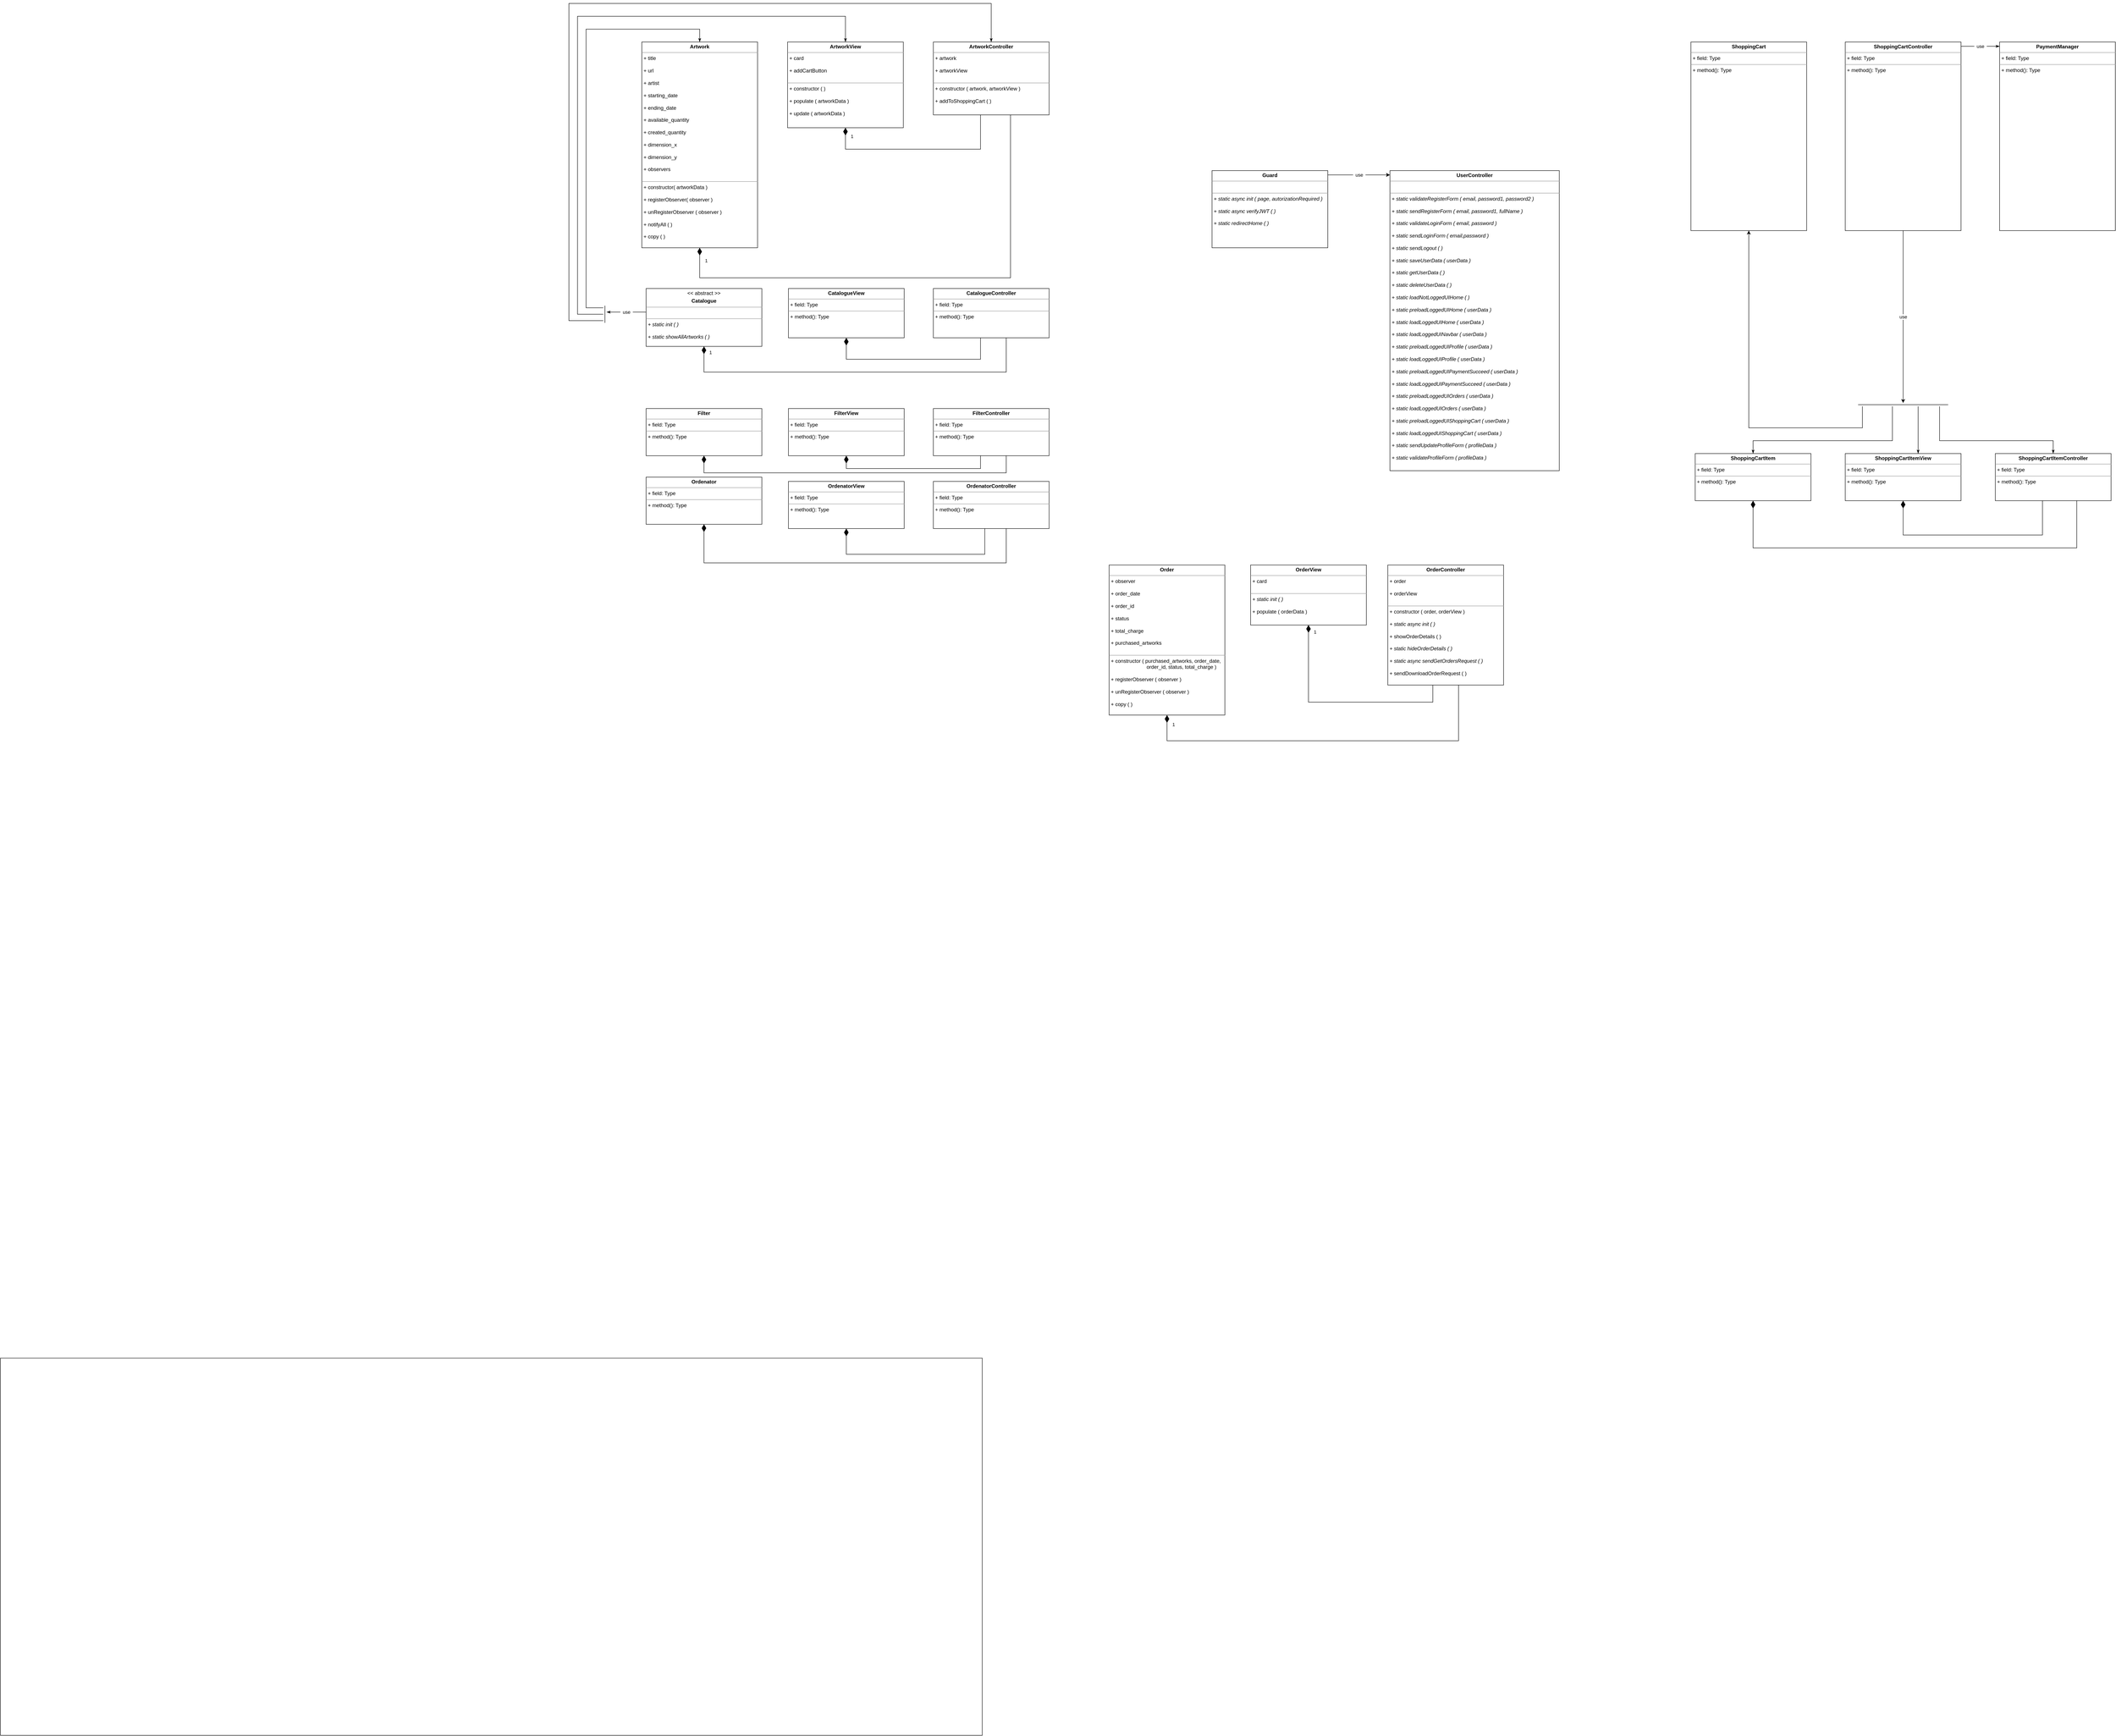 <mxfile version="16.6.4" type="device"><diagram id="L9wSuwmCjAsV82zei9DX" name="Page-1"><mxGraphModel dx="3794" dy="2068" grid="1" gridSize="10" guides="1" tooltips="1" connect="1" arrows="1" fold="1" page="1" pageScale="1" pageWidth="827" pageHeight="1169" math="0" shadow="0"><root><mxCell id="0"/><mxCell id="1" parent="0"/><mxCell id="o-kmGo0W75ASKiR8K6_I-4" value="1" style="edgeStyle=orthogonalEdgeStyle;rounded=0;orthogonalLoop=1;jettySize=auto;html=1;startArrow=diamondThin;startFill=1;endArrow=none;endFill=0;startSize=15;endSize=6;sourcePerimeterSpacing=0;strokeWidth=1;" parent="1" source="h8SEYH_Eb2yGxaEezvva-1" target="h8SEYH_Eb2yGxaEezvva-11" edge="1"><mxGeometry x="-0.967" y="15" relative="1" as="geometry"><Array as="points"><mxPoint x="-235" y="500"/><mxPoint x="470" y="500"/></Array><mxPoint as="offset"/></mxGeometry></mxCell><mxCell id="o-kmGo0W75ASKiR8K6_I-15" style="edgeStyle=orthogonalEdgeStyle;rounded=0;orthogonalLoop=1;jettySize=auto;html=1;startArrow=none;startFill=0;endArrow=classicThin;endFill=1;startSize=15;endSize=6;sourcePerimeterSpacing=0;strokeWidth=1;" parent="1" source="o-kmGo0W75ASKiR8K6_I-16" target="h8SEYH_Eb2yGxaEezvva-4" edge="1"><mxGeometry relative="1" as="geometry"><Array as="points"><mxPoint x="-510" y="350"/><mxPoint x="-510" y="-300"/><mxPoint x="-245" y="-300"/></Array></mxGeometry></mxCell><mxCell id="o-kmGo0W75ASKiR8K6_I-17" value="&amp;nbsp; use&amp;nbsp;&amp;nbsp;" style="edgeStyle=orthogonalEdgeStyle;rounded=0;orthogonalLoop=1;jettySize=auto;html=1;startArrow=none;startFill=0;endArrow=classicThin;endFill=1;startSize=15;endSize=6;sourcePerimeterSpacing=0;strokeWidth=1;" parent="1" source="h8SEYH_Eb2yGxaEezvva-1" target="o-kmGo0W75ASKiR8K6_I-16" edge="1"><mxGeometry relative="1" as="geometry"><Array as="points"><mxPoint x="-430" y="360"/><mxPoint x="-430" y="360"/></Array></mxGeometry></mxCell><mxCell id="h8SEYH_Eb2yGxaEezvva-1" value="&lt;p style=&quot;margin: 0px ; margin-top: 4px ; text-align: center&quot;&gt;&lt;span style=&quot;text-align: left&quot;&gt;&amp;lt;&amp;lt; abstract &amp;gt;&amp;gt;&lt;/span&gt;&lt;b&gt;&lt;br&gt;&lt;/b&gt;&lt;/p&gt;&lt;p style=&quot;margin: 0px ; margin-top: 4px ; text-align: center&quot;&gt;&lt;b&gt;Catalogue&lt;/b&gt;&lt;/p&gt;&lt;hr size=&quot;1&quot;&gt;&lt;p style=&quot;margin: 0px ; margin-left: 4px&quot;&gt;&lt;br&gt;&lt;/p&gt;&lt;hr size=&quot;1&quot;&gt;&lt;p style=&quot;margin: 0px ; margin-left: 4px&quot;&gt;&lt;i&gt;+ static init ( )&lt;/i&gt;&lt;/p&gt;&lt;p style=&quot;margin: 0px ; margin-left: 4px&quot;&gt;&lt;i&gt;&lt;br&gt;&lt;/i&gt;&lt;/p&gt;&lt;p style=&quot;margin: 0px ; margin-left: 4px&quot;&gt;&lt;i&gt;+ static showAllArtworks ( )&lt;/i&gt;&lt;/p&gt;&lt;p style=&quot;margin: 0px ; margin-left: 4px&quot;&gt;&lt;br&gt;&lt;/p&gt;&lt;p style=&quot;margin: 0px ; margin-left: 4px&quot;&gt;&lt;br&gt;&lt;/p&gt;" style="verticalAlign=top;align=left;overflow=fill;fontSize=12;fontFamily=Helvetica;html=1;" parent="1" vertex="1"><mxGeometry x="-370" y="305" width="270" height="135" as="geometry"/></mxCell><mxCell id="h8SEYH_Eb2yGxaEezvva-2" value="&lt;p style=&quot;margin: 0px ; margin-top: 4px ; text-align: center&quot;&gt;&lt;b&gt;UserController&lt;/b&gt;&lt;/p&gt;&lt;hr size=&quot;1&quot;&gt;&lt;p style=&quot;margin: 0px ; margin-left: 4px&quot;&gt;&lt;br&gt;&lt;/p&gt;&lt;hr size=&quot;1&quot;&gt;&lt;p style=&quot;margin: 0px ; margin-left: 4px&quot;&gt;&lt;i&gt;+ static validateRegisterForm&amp;nbsp;( email, password1, password2 )&lt;/i&gt;&lt;/p&gt;&lt;p style=&quot;margin: 0px ; margin-left: 4px&quot;&gt;&lt;i&gt;&lt;br&gt;&lt;/i&gt;&lt;/p&gt;&lt;p style=&quot;margin: 0px ; margin-left: 4px&quot;&gt;&lt;i&gt;+ static sendRegisterForm&amp;nbsp;( email, password1, fullName )&lt;/i&gt;&lt;i&gt;&lt;br&gt;&lt;/i&gt;&lt;/p&gt;&lt;p style=&quot;margin: 0px ; margin-left: 4px&quot;&gt;&lt;i&gt;&lt;br&gt;&lt;/i&gt;&lt;/p&gt;&lt;p style=&quot;margin: 0px ; margin-left: 4px&quot;&gt;&lt;i&gt;+ static validateLoginForm&amp;nbsp;( email, password )&lt;/i&gt;&lt;i&gt;&lt;br&gt;&lt;/i&gt;&lt;/p&gt;&lt;p style=&quot;margin: 0px ; margin-left: 4px&quot;&gt;&lt;i&gt;&lt;br&gt;&lt;/i&gt;&lt;/p&gt;&lt;p style=&quot;margin: 0px ; margin-left: 4px&quot;&gt;&lt;i&gt;+ static sendLoginForm&amp;nbsp;( email,password )&lt;/i&gt;&lt;i&gt;&lt;br&gt;&lt;/i&gt;&lt;/p&gt;&lt;p style=&quot;margin: 0px ; margin-left: 4px&quot;&gt;&lt;i&gt;&lt;br&gt;&lt;/i&gt;&lt;/p&gt;&lt;p style=&quot;margin: 0px 0px 0px 4px&quot;&gt;&lt;i&gt;+ static sendLogout&amp;nbsp;( )&lt;/i&gt;&lt;/p&gt;&lt;p style=&quot;margin: 0px 0px 0px 4px&quot;&gt;&lt;i&gt;&lt;br&gt;&lt;/i&gt;&lt;/p&gt;&lt;p style=&quot;margin: 0px 0px 0px 4px&quot;&gt;&lt;i&gt;+ static saveUserData&amp;nbsp;( userData )&lt;/i&gt;&lt;i&gt;&lt;br&gt;&lt;/i&gt;&lt;/p&gt;&lt;p style=&quot;margin: 0px 0px 0px 4px&quot;&gt;&lt;i&gt;&lt;br&gt;&lt;/i&gt;&lt;/p&gt;&lt;p style=&quot;margin: 0px 0px 0px 4px&quot;&gt;&lt;i&gt;+ static getUserData&amp;nbsp;( )&lt;/i&gt;&lt;i&gt;&lt;br&gt;&lt;/i&gt;&lt;/p&gt;&lt;p style=&quot;margin: 0px 0px 0px 4px&quot;&gt;&lt;i&gt;&lt;br&gt;&lt;/i&gt;&lt;/p&gt;&lt;p style=&quot;margin: 0px 0px 0px 4px&quot;&gt;&lt;i&gt;+ static deleteUserData&amp;nbsp;( )&lt;/i&gt;&lt;/p&gt;&lt;p style=&quot;margin: 0px 0px 0px 4px&quot;&gt;&lt;i&gt;&lt;br&gt;&lt;/i&gt;&lt;/p&gt;&lt;p style=&quot;margin: 0px 0px 0px 4px&quot;&gt;&lt;i&gt;+ static loadNotLoggedUIHome&amp;nbsp;( )&lt;/i&gt;&lt;/p&gt;&lt;p style=&quot;margin: 0px 0px 0px 4px&quot;&gt;&lt;i&gt;&lt;br&gt;&lt;/i&gt;&lt;/p&gt;&lt;p style=&quot;margin: 0px 0px 0px 4px&quot;&gt;&lt;i&gt;+ static preloadLoggedUIHome&amp;nbsp;( userData )&lt;/i&gt;&lt;i&gt;&lt;br&gt;&lt;/i&gt;&lt;/p&gt;&lt;p style=&quot;margin: 0px 0px 0px 4px&quot;&gt;&lt;i&gt;&lt;br&gt;&lt;/i&gt;&lt;/p&gt;&lt;p style=&quot;margin: 0px 0px 0px 4px&quot;&gt;&lt;i&gt;+ static loadLoggedUIHome&amp;nbsp;( userData )&lt;/i&gt;&lt;i&gt;&lt;br&gt;&lt;/i&gt;&lt;/p&gt;&lt;p style=&quot;margin: 0px 0px 0px 4px&quot;&gt;&lt;i&gt;&lt;br&gt;&lt;/i&gt;&lt;/p&gt;&lt;p style=&quot;margin: 0px 0px 0px 4px&quot;&gt;&lt;i&gt;+ static loadLoggedUINavbar&amp;nbsp;( userData )&lt;/i&gt;&lt;/p&gt;&lt;p style=&quot;margin: 0px 0px 0px 4px&quot;&gt;&lt;i&gt;&lt;br&gt;&lt;/i&gt;&lt;/p&gt;&lt;p style=&quot;margin: 0px 0px 0px 4px&quot;&gt;&lt;i&gt;+ static preloadLoggedUIProfile&amp;nbsp;( userData )&lt;/i&gt;&lt;/p&gt;&lt;p style=&quot;margin: 0px 0px 0px 4px&quot;&gt;&lt;i&gt;&lt;br&gt;&lt;/i&gt;&lt;/p&gt;&lt;p style=&quot;margin: 0px 0px 0px 4px&quot;&gt;&lt;i&gt;+ static loadLoggedUIProfile&amp;nbsp;( userData )&lt;/i&gt;&lt;i&gt;&lt;br&gt;&lt;/i&gt;&lt;/p&gt;&lt;p style=&quot;margin: 0px 0px 0px 4px&quot;&gt;&lt;i&gt;&lt;br&gt;&lt;/i&gt;&lt;/p&gt;&lt;p style=&quot;margin: 0px 0px 0px 4px&quot;&gt;&lt;i&gt;+ static preloadLoggedUIPaymentSucceed&amp;nbsp;( userData )&lt;/i&gt;&lt;i&gt;&lt;br&gt;&lt;/i&gt;&lt;/p&gt;&lt;p style=&quot;margin: 0px 0px 0px 4px&quot;&gt;&lt;i&gt;&lt;br&gt;&lt;/i&gt;&lt;/p&gt;&lt;p style=&quot;margin: 0px 0px 0px 4px&quot;&gt;&lt;i&gt;+ static loadLoggedUIPaymentSucceed&amp;nbsp;( userData )&lt;/i&gt;&lt;/p&gt;&lt;p style=&quot;margin: 0px 0px 0px 4px&quot;&gt;&lt;br&gt;&lt;/p&gt;&lt;p style=&quot;margin: 0px 0px 0px 4px&quot;&gt;&lt;i&gt;+ static preloadLoggedUIOrders&amp;nbsp;( userData )&lt;/i&gt;&lt;i&gt;&lt;br&gt;&lt;/i&gt;&lt;/p&gt;&lt;p style=&quot;margin: 0px 0px 0px 4px&quot;&gt;&lt;i&gt;&lt;br&gt;&lt;/i&gt;&lt;/p&gt;&lt;p style=&quot;margin: 0px 0px 0px 4px&quot;&gt;&lt;i&gt;+ static loadLoggedUIOrders&amp;nbsp;( userData )&lt;/i&gt;&lt;/p&gt;&lt;p style=&quot;margin: 0px 0px 0px 4px&quot;&gt;&lt;br&gt;&lt;/p&gt;&lt;p style=&quot;margin: 0px 0px 0px 4px&quot;&gt;&lt;i&gt;+ static preloadLoggedUIShoppingCart&amp;nbsp;( userData )&lt;/i&gt;&lt;i&gt;&lt;br&gt;&lt;/i&gt;&lt;/p&gt;&lt;p style=&quot;margin: 0px 0px 0px 4px&quot;&gt;&lt;i&gt;&lt;br&gt;&lt;/i&gt;&lt;/p&gt;&lt;p style=&quot;margin: 0px 0px 0px 4px&quot;&gt;&lt;i&gt;+ static loadLoggedUIShoppingCart&amp;nbsp;( userData )&lt;/i&gt;&lt;/p&gt;&lt;p style=&quot;margin: 0px 0px 0px 4px&quot;&gt;&lt;i&gt;&lt;br&gt;&lt;/i&gt;&lt;/p&gt;&lt;p style=&quot;margin: 0px 0px 0px 4px&quot;&gt;&lt;i&gt;+ static sendUpdateProfileForm&amp;nbsp;( profileData )&lt;/i&gt;&lt;i&gt;&lt;br&gt;&lt;/i&gt;&lt;/p&gt;&lt;p style=&quot;margin: 0px 0px 0px 4px&quot;&gt;&lt;i&gt;&lt;br&gt;&lt;/i&gt;&lt;/p&gt;&lt;p style=&quot;margin: 0px 0px 0px 4px&quot;&gt;&lt;i&gt;+ static validateProfileForm&amp;nbsp;( profileData )&lt;/i&gt;&lt;i&gt;&lt;br&gt;&lt;/i&gt;&lt;/p&gt;" style="verticalAlign=top;align=left;overflow=fill;fontSize=12;fontFamily=Helvetica;html=1;" parent="1" vertex="1"><mxGeometry x="1365" y="30" width="395" height="700" as="geometry"/></mxCell><mxCell id="o-kmGo0W75ASKiR8K6_I-21" value="&amp;nbsp; use&amp;nbsp;&amp;nbsp;" style="edgeStyle=orthogonalEdgeStyle;rounded=0;orthogonalLoop=1;jettySize=auto;html=1;startArrow=none;startFill=0;endArrow=classic;endFill=1;startSize=15;endSize=6;sourcePerimeterSpacing=0;strokeWidth=1;" parent="1" source="h8SEYH_Eb2yGxaEezvva-3" target="h8SEYH_Eb2yGxaEezvva-2" edge="1"><mxGeometry relative="1" as="geometry"><Array as="points"><mxPoint x="1270" y="40"/><mxPoint x="1270" y="40"/></Array></mxGeometry></mxCell><mxCell id="h8SEYH_Eb2yGxaEezvva-3" value="&lt;p style=&quot;margin: 0px ; margin-top: 4px ; text-align: center&quot;&gt;&lt;b&gt;Guard&lt;/b&gt;&lt;/p&gt;&lt;hr size=&quot;1&quot;&gt;&lt;p style=&quot;margin: 0px ; margin-left: 4px&quot;&gt;&lt;br&gt;&lt;/p&gt;&lt;hr size=&quot;1&quot;&gt;&lt;p style=&quot;margin: 0px ; margin-left: 4px&quot;&gt;&lt;i&gt;+ static async init ( page, autorizationRequired )&lt;/i&gt;&lt;/p&gt;&lt;p style=&quot;margin: 0px ; margin-left: 4px&quot;&gt;&lt;i&gt;&lt;br&gt;&lt;/i&gt;&lt;/p&gt;&lt;p style=&quot;margin: 0px ; margin-left: 4px&quot;&gt;&lt;i&gt;+ static async verifyJWT ( )&lt;br&gt;&lt;/i&gt;&lt;/p&gt;&lt;p style=&quot;margin: 0px ; margin-left: 4px&quot;&gt;&lt;i&gt;&lt;br&gt;&lt;/i&gt;&lt;/p&gt;&lt;p style=&quot;margin: 0px ; margin-left: 4px&quot;&gt;&lt;i&gt;+ static redirectHome ( )&lt;/i&gt;&lt;br&gt;&lt;/p&gt;&lt;p style=&quot;margin: 0px ; margin-left: 4px&quot;&gt;&lt;br&gt;&lt;/p&gt;&lt;p style=&quot;margin: 0px ; margin-left: 4px&quot;&gt;&lt;br&gt;&lt;/p&gt;" style="verticalAlign=top;align=left;overflow=fill;fontSize=12;fontFamily=Helvetica;html=1;" parent="1" vertex="1"><mxGeometry x="950" y="30" width="270" height="180" as="geometry"/></mxCell><mxCell id="o-kmGo0W75ASKiR8K6_I-2" value="1" style="edgeStyle=orthogonalEdgeStyle;rounded=0;orthogonalLoop=1;jettySize=auto;html=1;endArrow=none;endFill=0;endSize=6;startArrow=diamondThin;startFill=1;startSize=15;" parent="1" source="h8SEYH_Eb2yGxaEezvva-4" target="h8SEYH_Eb2yGxaEezvva-9" edge="1"><mxGeometry x="-0.949" y="15" relative="1" as="geometry"><Array as="points"><mxPoint x="-245" y="280"/><mxPoint x="480" y="280"/></Array><mxPoint as="offset"/></mxGeometry></mxCell><mxCell id="h8SEYH_Eb2yGxaEezvva-4" value="&lt;p style=&quot;margin: 0px ; margin-top: 4px ; text-align: center&quot;&gt;&lt;b&gt;Artwork&lt;/b&gt;&lt;/p&gt;&lt;hr size=&quot;1&quot;&gt;&lt;p style=&quot;margin: 0px ; margin-left: 4px&quot;&gt;+&amp;nbsp;title&lt;/p&gt;&lt;p style=&quot;margin: 0px ; margin-left: 4px&quot;&gt;&lt;br&gt;&lt;/p&gt;&lt;p style=&quot;margin: 0px ; margin-left: 4px&quot;&gt;+&amp;nbsp;url&lt;br&gt;&lt;/p&gt;&lt;p style=&quot;margin: 0px ; margin-left: 4px&quot;&gt;&lt;br&gt;&lt;/p&gt;&lt;p style=&quot;margin: 0px ; margin-left: 4px&quot;&gt;+&amp;nbsp;artist&lt;br&gt;&lt;/p&gt;&lt;p style=&quot;margin: 0px ; margin-left: 4px&quot;&gt;&lt;br&gt;&lt;/p&gt;&lt;p style=&quot;margin: 0px 0px 0px 4px&quot;&gt;+&amp;nbsp;starting_date&lt;/p&gt;&lt;p style=&quot;margin: 0px 0px 0px 4px&quot;&gt;&lt;br&gt;&lt;/p&gt;&lt;p style=&quot;margin: 0px 0px 0px 4px&quot;&gt;+&amp;nbsp;ending_date&lt;br&gt;&lt;/p&gt;&lt;p style=&quot;margin: 0px 0px 0px 4px&quot;&gt;&lt;br&gt;&lt;/p&gt;&lt;p style=&quot;margin: 0px 0px 0px 4px&quot;&gt;+&amp;nbsp;available_quantity&lt;/p&gt;&lt;p style=&quot;margin: 0px 0px 0px 4px&quot;&gt;&lt;br&gt;&lt;/p&gt;&lt;p style=&quot;margin: 0px 0px 0px 4px&quot;&gt;+&amp;nbsp;created_quantity&lt;br&gt;&lt;/p&gt;&lt;p style=&quot;margin: 0px 0px 0px 4px&quot;&gt;&lt;br&gt;&lt;/p&gt;&lt;p style=&quot;margin: 0px 0px 0px 4px&quot;&gt;+&amp;nbsp;dimension_x&lt;br&gt;&lt;/p&gt;&lt;p style=&quot;margin: 0px 0px 0px 4px&quot;&gt;&lt;br&gt;&lt;/p&gt;&lt;p style=&quot;margin: 0px 0px 0px 4px&quot;&gt;+&amp;nbsp;dimension_y&lt;br&gt;&lt;/p&gt;&lt;p style=&quot;margin: 0px 0px 0px 4px&quot;&gt;&lt;br&gt;&lt;/p&gt;&lt;p style=&quot;margin: 0px 0px 0px 4px&quot;&gt;+&amp;nbsp;observers&lt;/p&gt;&lt;p style=&quot;margin: 0px 0px 0px 4px&quot;&gt;&lt;br&gt;&lt;/p&gt;&lt;hr size=&quot;1&quot;&gt;&lt;p style=&quot;margin: 0px ; margin-left: 4px&quot;&gt;+ constructor( artworkData )&lt;/p&gt;&lt;p style=&quot;margin: 0px ; margin-left: 4px&quot;&gt;&lt;br&gt;&lt;/p&gt;&lt;p style=&quot;margin: 0px ; margin-left: 4px&quot;&gt;+ registerObserver( observer )&lt;br&gt;&lt;/p&gt;&lt;p style=&quot;margin: 0px ; margin-left: 4px&quot;&gt;&lt;br&gt;&lt;/p&gt;&lt;p style=&quot;margin: 0px ; margin-left: 4px&quot;&gt;+ unRegisterObserver ( observer )&lt;br&gt;&lt;/p&gt;&lt;p style=&quot;margin: 0px ; margin-left: 4px&quot;&gt;&lt;br&gt;&lt;/p&gt;&lt;p style=&quot;margin: 0px ; margin-left: 4px&quot;&gt;+ notifyAll ( )&lt;br&gt;&lt;/p&gt;&lt;p style=&quot;margin: 0px ; margin-left: 4px&quot;&gt;&lt;br&gt;&lt;/p&gt;&lt;p style=&quot;margin: 0px ; margin-left: 4px&quot;&gt;+ copy ( )&lt;br&gt;&lt;/p&gt;" style="verticalAlign=top;align=left;overflow=fill;fontSize=12;fontFamily=Helvetica;html=1;" parent="1" vertex="1"><mxGeometry x="-380" y="-270" width="270" height="480" as="geometry"/></mxCell><mxCell id="o-kmGo0W75ASKiR8K6_I-7" style="edgeStyle=orthogonalEdgeStyle;rounded=0;orthogonalLoop=1;jettySize=auto;html=1;startArrow=diamondThin;startFill=1;endArrow=none;endFill=0;startSize=15;endSize=6;sourcePerimeterSpacing=0;strokeWidth=1;" parent="1" source="h8SEYH_Eb2yGxaEezvva-5" target="h8SEYH_Eb2yGxaEezvva-28" edge="1"><mxGeometry relative="1" as="geometry"><Array as="points"><mxPoint x="-235" y="945"/><mxPoint x="470" y="945"/></Array></mxGeometry></mxCell><mxCell id="h8SEYH_Eb2yGxaEezvva-5" value="&lt;p style=&quot;margin: 0px ; margin-top: 4px ; text-align: center&quot;&gt;&lt;b&gt;Ordenator&lt;/b&gt;&lt;/p&gt;&lt;hr size=&quot;1&quot;&gt;&lt;p style=&quot;margin: 0px ; margin-left: 4px&quot;&gt;+ field: Type&lt;/p&gt;&lt;hr size=&quot;1&quot;&gt;&lt;p style=&quot;margin: 0px ; margin-left: 4px&quot;&gt;+ method(): Type&lt;/p&gt;" style="verticalAlign=top;align=left;overflow=fill;fontSize=12;fontFamily=Helvetica;html=1;" parent="1" vertex="1"><mxGeometry x="-370" y="745" width="270" height="110" as="geometry"/></mxCell><mxCell id="o-kmGo0W75ASKiR8K6_I-5" style="edgeStyle=orthogonalEdgeStyle;rounded=0;orthogonalLoop=1;jettySize=auto;html=1;startArrow=diamondThin;startFill=1;endArrow=none;endFill=0;startSize=15;endSize=6;sourcePerimeterSpacing=0;strokeWidth=1;" parent="1" source="h8SEYH_Eb2yGxaEezvva-6" target="h8SEYH_Eb2yGxaEezvva-26" edge="1"><mxGeometry relative="1" as="geometry"><Array as="points"><mxPoint x="-235" y="735"/><mxPoint x="470" y="735"/></Array></mxGeometry></mxCell><mxCell id="h8SEYH_Eb2yGxaEezvva-6" value="&lt;p style=&quot;margin: 0px ; margin-top: 4px ; text-align: center&quot;&gt;&lt;b&gt;Filter&lt;/b&gt;&lt;/p&gt;&lt;hr size=&quot;1&quot;&gt;&lt;p style=&quot;margin: 0px ; margin-left: 4px&quot;&gt;+ field: Type&lt;/p&gt;&lt;hr size=&quot;1&quot;&gt;&lt;p style=&quot;margin: 0px ; margin-left: 4px&quot;&gt;+ method(): Type&lt;/p&gt;" style="verticalAlign=top;align=left;overflow=fill;fontSize=12;fontFamily=Helvetica;html=1;" parent="1" vertex="1"><mxGeometry x="-370" y="585" width="270" height="110" as="geometry"/></mxCell><mxCell id="o-kmGo0W75ASKiR8K6_I-1" value="1" style="edgeStyle=orthogonalEdgeStyle;rounded=0;orthogonalLoop=1;jettySize=auto;html=1;endArrow=none;endFill=0;strokeWidth=1;endSize=6;startArrow=diamondThin;startFill=1;sourcePerimeterSpacing=0;startSize=15;" parent="1" source="h8SEYH_Eb2yGxaEezvva-8" target="h8SEYH_Eb2yGxaEezvva-9" edge="1"><mxGeometry x="-0.91" y="15" relative="1" as="geometry"><Array as="points"><mxPoint x="95" y="-20"/><mxPoint x="410" y="-20"/></Array><mxPoint as="offset"/></mxGeometry></mxCell><mxCell id="h8SEYH_Eb2yGxaEezvva-8" value="&lt;p style=&quot;margin: 0px ; margin-top: 4px ; text-align: center&quot;&gt;&lt;b&gt;ArtworkView&lt;/b&gt;&lt;/p&gt;&lt;hr size=&quot;1&quot;&gt;&lt;p style=&quot;margin: 0px ; margin-left: 4px&quot;&gt;+ card&lt;/p&gt;&lt;p style=&quot;margin: 0px ; margin-left: 4px&quot;&gt;&lt;br&gt;&lt;/p&gt;&lt;p style=&quot;margin: 0px ; margin-left: 4px&quot;&gt;+ addCartButton&lt;br&gt;&lt;/p&gt;&lt;p style=&quot;margin: 0px ; margin-left: 4px&quot;&gt;&lt;br&gt;&lt;/p&gt;&lt;hr size=&quot;1&quot;&gt;&lt;p style=&quot;margin: 0px ; margin-left: 4px&quot;&gt;+ constructor ( )&lt;/p&gt;&lt;p style=&quot;margin: 0px ; margin-left: 4px&quot;&gt;&lt;br&gt;&lt;/p&gt;&lt;p style=&quot;margin: 0px ; margin-left: 4px&quot;&gt;+ populate ( artworkData )&lt;br&gt;&lt;/p&gt;&lt;p style=&quot;margin: 0px ; margin-left: 4px&quot;&gt;&lt;br&gt;&lt;/p&gt;&lt;p style=&quot;margin: 0px ; margin-left: 4px&quot;&gt;+ update ( artworkData )&lt;br&gt;&lt;/p&gt;" style="verticalAlign=top;align=left;overflow=fill;fontSize=12;fontFamily=Helvetica;html=1;" parent="1" vertex="1"><mxGeometry x="-40" y="-270" width="270" height="200" as="geometry"/></mxCell><mxCell id="h8SEYH_Eb2yGxaEezvva-9" value="&lt;p style=&quot;margin: 0px ; margin-top: 4px ; text-align: center&quot;&gt;&lt;b&gt;ArtworkController&lt;/b&gt;&lt;/p&gt;&lt;hr size=&quot;1&quot;&gt;&lt;p style=&quot;margin: 0px ; margin-left: 4px&quot;&gt;+ artwork&lt;/p&gt;&lt;p style=&quot;margin: 0px ; margin-left: 4px&quot;&gt;&lt;br&gt;&lt;/p&gt;&lt;p style=&quot;margin: 0px ; margin-left: 4px&quot;&gt;+ artworkView&lt;/p&gt;&lt;p style=&quot;margin: 0px ; margin-left: 4px&quot;&gt;&lt;br&gt;&lt;/p&gt;&lt;hr size=&quot;1&quot;&gt;&lt;p style=&quot;margin: 0px ; margin-left: 4px&quot;&gt;+ constructor ( artwork, artworkView )&lt;/p&gt;&lt;p style=&quot;margin: 0px ; margin-left: 4px&quot;&gt;&lt;br&gt;&lt;/p&gt;&lt;p style=&quot;margin: 0px ; margin-left: 4px&quot;&gt;+ addToShoppingCart ( )&lt;/p&gt;" style="verticalAlign=top;align=left;overflow=fill;fontSize=12;fontFamily=Helvetica;html=1;" parent="1" vertex="1"><mxGeometry x="300" y="-270" width="270" height="170" as="geometry"/></mxCell><mxCell id="o-kmGo0W75ASKiR8K6_I-3" style="edgeStyle=orthogonalEdgeStyle;rounded=0;orthogonalLoop=1;jettySize=auto;html=1;startArrow=diamondThin;startFill=1;endArrow=none;endFill=0;startSize=15;endSize=6;sourcePerimeterSpacing=0;strokeWidth=1;" parent="1" source="h8SEYH_Eb2yGxaEezvva-10" target="h8SEYH_Eb2yGxaEezvva-11" edge="1"><mxGeometry relative="1" as="geometry"><Array as="points"><mxPoint x="97" y="470"/><mxPoint x="410" y="470"/></Array></mxGeometry></mxCell><mxCell id="h8SEYH_Eb2yGxaEezvva-10" value="&lt;p style=&quot;margin: 0px ; margin-top: 4px ; text-align: center&quot;&gt;&lt;b&gt;CatalogueView&lt;/b&gt;&lt;/p&gt;&lt;hr size=&quot;1&quot;&gt;&lt;p style=&quot;margin: 0px ; margin-left: 4px&quot;&gt;+ field: Type&lt;/p&gt;&lt;hr size=&quot;1&quot;&gt;&lt;p style=&quot;margin: 0px ; margin-left: 4px&quot;&gt;+ method(): Type&lt;/p&gt;" style="verticalAlign=top;align=left;overflow=fill;fontSize=12;fontFamily=Helvetica;html=1;" parent="1" vertex="1"><mxGeometry x="-38" y="305" width="270" height="115" as="geometry"/></mxCell><mxCell id="h8SEYH_Eb2yGxaEezvva-11" value="&lt;p style=&quot;margin: 0px ; margin-top: 4px ; text-align: center&quot;&gt;&lt;b&gt;CatalogueController&lt;/b&gt;&lt;/p&gt;&lt;hr size=&quot;1&quot;&gt;&lt;p style=&quot;margin: 0px ; margin-left: 4px&quot;&gt;+ field: Type&lt;/p&gt;&lt;hr size=&quot;1&quot;&gt;&lt;p style=&quot;margin: 0px ; margin-left: 4px&quot;&gt;+ method(): Type&lt;/p&gt;" style="verticalAlign=top;align=left;overflow=fill;fontSize=12;fontFamily=Helvetica;html=1;" parent="1" vertex="1"><mxGeometry x="300" y="305" width="270" height="115" as="geometry"/></mxCell><mxCell id="h8SEYH_Eb2yGxaEezvva-13" value="&lt;p style=&quot;margin: 0px ; margin-top: 4px ; text-align: center&quot;&gt;&lt;b&gt;ShoppingCart&lt;/b&gt;&lt;/p&gt;&lt;hr size=&quot;1&quot;&gt;&lt;p style=&quot;margin: 0px ; margin-left: 4px&quot;&gt;+ field: Type&lt;/p&gt;&lt;hr size=&quot;1&quot;&gt;&lt;p style=&quot;margin: 0px ; margin-left: 4px&quot;&gt;+ method(): Type&lt;/p&gt;" style="verticalAlign=top;align=left;overflow=fill;fontSize=12;fontFamily=Helvetica;html=1;" parent="1" vertex="1"><mxGeometry x="2067" y="-270" width="270" height="440" as="geometry"/></mxCell><mxCell id="o-kmGo0W75ASKiR8K6_I-22" value="" style="edgeStyle=orthogonalEdgeStyle;rounded=0;orthogonalLoop=1;jettySize=auto;html=1;startArrow=none;startFill=0;endArrow=classic;endFill=1;startSize=15;endSize=6;sourcePerimeterSpacing=0;strokeWidth=1;" parent="1" source="o-kmGo0W75ASKiR8K6_I-23" target="h8SEYH_Eb2yGxaEezvva-13" edge="1"><mxGeometry relative="1" as="geometry"><mxPoint x="2257" y="570" as="sourcePoint"/><Array as="points"><mxPoint x="2467" y="630"/><mxPoint x="2202" y="630"/></Array></mxGeometry></mxCell><mxCell id="o-kmGo0W75ASKiR8K6_I-24" value="&amp;nbsp; use&amp;nbsp;&amp;nbsp;" style="edgeStyle=orthogonalEdgeStyle;rounded=0;orthogonalLoop=1;jettySize=auto;html=1;startArrow=none;startFill=0;endArrow=classic;endFill=1;startSize=15;endSize=6;sourcePerimeterSpacing=0;strokeWidth=1;" parent="1" source="h8SEYH_Eb2yGxaEezvva-14" target="o-kmGo0W75ASKiR8K6_I-23" edge="1"><mxGeometry relative="1" as="geometry"><Array as="points"><mxPoint x="2562" y="550"/><mxPoint x="2562" y="550"/></Array></mxGeometry></mxCell><mxCell id="o-kmGo0W75ASKiR8K6_I-29" value="&amp;nbsp; use&amp;nbsp;&amp;nbsp;" style="edgeStyle=orthogonalEdgeStyle;rounded=0;orthogonalLoop=1;jettySize=auto;html=1;startArrow=none;startFill=0;endArrow=classicThin;endFill=1;startSize=6;endSize=6;sourcePerimeterSpacing=0;strokeWidth=1;" parent="1" source="h8SEYH_Eb2yGxaEezvva-14" target="h8SEYH_Eb2yGxaEezvva-18" edge="1"><mxGeometry relative="1" as="geometry"><Array as="points"><mxPoint x="2760" y="-260"/><mxPoint x="2760" y="-260"/></Array></mxGeometry></mxCell><mxCell id="h8SEYH_Eb2yGxaEezvva-14" value="&lt;p style=&quot;margin: 0px ; margin-top: 4px ; text-align: center&quot;&gt;&lt;b&gt;ShoppingCartController&lt;/b&gt;&lt;/p&gt;&lt;hr size=&quot;1&quot;&gt;&lt;p style=&quot;margin: 0px ; margin-left: 4px&quot;&gt;+ field: Type&lt;/p&gt;&lt;hr size=&quot;1&quot;&gt;&lt;p style=&quot;margin: 0px ; margin-left: 4px&quot;&gt;+ method(): Type&lt;/p&gt;" style="verticalAlign=top;align=left;overflow=fill;fontSize=12;fontFamily=Helvetica;html=1;" parent="1" vertex="1"><mxGeometry x="2427" y="-270" width="270" height="440" as="geometry"/></mxCell><mxCell id="o-kmGo0W75ASKiR8K6_I-13" style="edgeStyle=orthogonalEdgeStyle;rounded=0;orthogonalLoop=1;jettySize=auto;html=1;startArrow=diamondThin;startFill=1;endArrow=none;endFill=0;startSize=15;endSize=6;sourcePerimeterSpacing=0;strokeWidth=1;" parent="1" source="h8SEYH_Eb2yGxaEezvva-15" target="h8SEYH_Eb2yGxaEezvva-17" edge="1"><mxGeometry relative="1" as="geometry"><Array as="points"><mxPoint x="2212" y="910"/><mxPoint x="2967" y="910"/></Array></mxGeometry></mxCell><mxCell id="o-kmGo0W75ASKiR8K6_I-26" style="edgeStyle=orthogonalEdgeStyle;rounded=0;orthogonalLoop=1;jettySize=auto;html=1;startArrow=classicThin;startFill=1;endArrow=none;endFill=0;startSize=6;endSize=6;sourcePerimeterSpacing=0;strokeWidth=1;" parent="1" source="h8SEYH_Eb2yGxaEezvva-15" target="o-kmGo0W75ASKiR8K6_I-23" edge="1"><mxGeometry relative="1" as="geometry"><Array as="points"><mxPoint x="2212" y="660"/><mxPoint x="2537" y="660"/></Array></mxGeometry></mxCell><mxCell id="h8SEYH_Eb2yGxaEezvva-15" value="&lt;p style=&quot;margin: 0px ; margin-top: 4px ; text-align: center&quot;&gt;&lt;b&gt;ShoppingCartItem&lt;/b&gt;&lt;/p&gt;&lt;hr size=&quot;1&quot;&gt;&lt;p style=&quot;margin: 0px ; margin-left: 4px&quot;&gt;+ field: Type&lt;/p&gt;&lt;hr size=&quot;1&quot;&gt;&lt;p style=&quot;margin: 0px ; margin-left: 4px&quot;&gt;+ method(): Type&lt;/p&gt;" style="verticalAlign=top;align=left;overflow=fill;fontSize=12;fontFamily=Helvetica;html=1;" parent="1" vertex="1"><mxGeometry x="2077" y="690" width="270" height="110" as="geometry"/></mxCell><mxCell id="o-kmGo0W75ASKiR8K6_I-14" style="edgeStyle=orthogonalEdgeStyle;rounded=0;orthogonalLoop=1;jettySize=auto;html=1;startArrow=diamondThin;startFill=1;endArrow=none;endFill=0;startSize=15;endSize=6;sourcePerimeterSpacing=0;strokeWidth=1;" parent="1" source="h8SEYH_Eb2yGxaEezvva-16" target="h8SEYH_Eb2yGxaEezvva-17" edge="1"><mxGeometry relative="1" as="geometry"><Array as="points"><mxPoint x="2562" y="880"/><mxPoint x="2887" y="880"/></Array></mxGeometry></mxCell><mxCell id="o-kmGo0W75ASKiR8K6_I-27" style="edgeStyle=orthogonalEdgeStyle;rounded=0;orthogonalLoop=1;jettySize=auto;html=1;startArrow=classicThin;startFill=1;endArrow=none;endFill=0;startSize=6;endSize=6;sourcePerimeterSpacing=0;strokeWidth=1;" parent="1" source="h8SEYH_Eb2yGxaEezvva-16" target="o-kmGo0W75ASKiR8K6_I-23" edge="1"><mxGeometry relative="1" as="geometry"><Array as="points"><mxPoint x="2597" y="630"/><mxPoint x="2597" y="630"/></Array></mxGeometry></mxCell><mxCell id="h8SEYH_Eb2yGxaEezvva-16" value="&lt;p style=&quot;margin: 0px ; margin-top: 4px ; text-align: center&quot;&gt;&lt;b&gt;ShoppingCartItemView&lt;/b&gt;&lt;/p&gt;&lt;hr size=&quot;1&quot;&gt;&lt;p style=&quot;margin: 0px ; margin-left: 4px&quot;&gt;+ field: Type&lt;/p&gt;&lt;hr size=&quot;1&quot;&gt;&lt;p style=&quot;margin: 0px ; margin-left: 4px&quot;&gt;+ method(): Type&lt;/p&gt;" style="verticalAlign=top;align=left;overflow=fill;fontSize=12;fontFamily=Helvetica;html=1;" parent="1" vertex="1"><mxGeometry x="2427" y="690" width="270" height="110" as="geometry"/></mxCell><mxCell id="o-kmGo0W75ASKiR8K6_I-28" style="edgeStyle=orthogonalEdgeStyle;rounded=0;orthogonalLoop=1;jettySize=auto;html=1;startArrow=classicThin;startFill=1;endArrow=none;endFill=0;startSize=6;endSize=6;sourcePerimeterSpacing=0;strokeWidth=1;" parent="1" source="h8SEYH_Eb2yGxaEezvva-17" target="o-kmGo0W75ASKiR8K6_I-23" edge="1"><mxGeometry relative="1" as="geometry"><Array as="points"><mxPoint x="2912" y="660"/><mxPoint x="2647" y="660"/></Array></mxGeometry></mxCell><mxCell id="h8SEYH_Eb2yGxaEezvva-17" value="&lt;p style=&quot;margin: 0px ; margin-top: 4px ; text-align: center&quot;&gt;&lt;b&gt;ShoppingCartItemController&lt;/b&gt;&lt;/p&gt;&lt;hr size=&quot;1&quot;&gt;&lt;p style=&quot;margin: 0px ; margin-left: 4px&quot;&gt;+ field: Type&lt;/p&gt;&lt;hr size=&quot;1&quot;&gt;&lt;p style=&quot;margin: 0px ; margin-left: 4px&quot;&gt;+ method(): Type&lt;/p&gt;" style="verticalAlign=top;align=left;overflow=fill;fontSize=12;fontFamily=Helvetica;html=1;" parent="1" vertex="1"><mxGeometry x="2777" y="690" width="270" height="110" as="geometry"/></mxCell><mxCell id="h8SEYH_Eb2yGxaEezvva-18" value="&lt;p style=&quot;margin: 0px ; margin-top: 4px ; text-align: center&quot;&gt;&lt;b&gt;PaymentManager&lt;/b&gt;&lt;/p&gt;&lt;hr size=&quot;1&quot;&gt;&lt;p style=&quot;margin: 0px ; margin-left: 4px&quot;&gt;+ field: Type&lt;/p&gt;&lt;hr size=&quot;1&quot;&gt;&lt;p style=&quot;margin: 0px ; margin-left: 4px&quot;&gt;+ method(): Type&lt;/p&gt;" style="verticalAlign=top;align=left;overflow=fill;fontSize=12;fontFamily=Helvetica;html=1;" parent="1" vertex="1"><mxGeometry x="2787" y="-270" width="270" height="440" as="geometry"/></mxCell><mxCell id="o-kmGo0W75ASKiR8K6_I-10" value="1" style="edgeStyle=orthogonalEdgeStyle;rounded=0;orthogonalLoop=1;jettySize=auto;html=1;startArrow=diamondThin;startFill=1;endArrow=none;endFill=0;startSize=15;endSize=6;sourcePerimeterSpacing=0;strokeWidth=1;" parent="1" source="h8SEYH_Eb2yGxaEezvva-19" target="h8SEYH_Eb2yGxaEezvva-21" edge="1"><mxGeometry x="-0.95" y="15" relative="1" as="geometry"><Array as="points"><mxPoint x="845" y="1360"/><mxPoint x="1525" y="1360"/></Array><mxPoint as="offset"/></mxGeometry></mxCell><mxCell id="h8SEYH_Eb2yGxaEezvva-19" value="&lt;p style=&quot;margin: 0px ; margin-top: 4px ; text-align: center&quot;&gt;&lt;b&gt;Order&lt;/b&gt;&lt;/p&gt;&lt;hr size=&quot;1&quot;&gt;&lt;p style=&quot;margin: 0px ; margin-left: 4px&quot;&gt;+ observer&lt;/p&gt;&lt;p style=&quot;margin: 0px ; margin-left: 4px&quot;&gt;&lt;br&gt;&lt;/p&gt;&lt;p style=&quot;margin: 0px ; margin-left: 4px&quot;&gt;+ order_date&lt;br&gt;&lt;/p&gt;&lt;p style=&quot;margin: 0px ; margin-left: 4px&quot;&gt;&lt;br&gt;&lt;/p&gt;&lt;p style=&quot;margin: 0px 0px 0px 4px&quot;&gt;+ order_id&lt;/p&gt;&lt;p style=&quot;margin: 0px 0px 0px 4px&quot;&gt;&lt;br&gt;&lt;/p&gt;&lt;p style=&quot;margin: 0px 0px 0px 4px&quot;&gt;+ status&lt;/p&gt;&lt;p style=&quot;margin: 0px 0px 0px 4px&quot;&gt;&lt;br&gt;&lt;/p&gt;&lt;p style=&quot;margin: 0px 0px 0px 4px&quot;&gt;+ total_charge&lt;br&gt;&lt;/p&gt;&lt;p style=&quot;margin: 0px 0px 0px 4px&quot;&gt;&lt;br&gt;&lt;/p&gt;&lt;p style=&quot;margin: 0px 0px 0px 4px&quot;&gt;+ purchased_artworks&lt;/p&gt;&lt;p style=&quot;margin: 0px ; margin-left: 4px&quot;&gt;&lt;br&gt;&lt;/p&gt;&lt;hr size=&quot;1&quot;&gt;&lt;p style=&quot;margin: 0px ; margin-left: 4px&quot;&gt;+ constructor ( purchased_artworks, order_date,&lt;/p&gt;&lt;p style=&quot;margin: 0px ; margin-left: 4px&quot;&gt;&lt;span style=&quot;white-space: pre&quot;&gt;&#9;&lt;/span&gt;&lt;span style=&quot;white-space: pre&quot;&gt;&#9;&lt;/span&gt;&lt;span style=&quot;white-space: pre&quot;&gt;&#9;&lt;/span&gt;&amp;nbsp;order_id, status, total_charge )&lt;/p&gt;&lt;p style=&quot;margin: 0px ; margin-left: 4px&quot;&gt;&lt;br&gt;&lt;/p&gt;&lt;p style=&quot;margin: 0px ; margin-left: 4px&quot;&gt;+ registerObserver ( observer )&lt;br&gt;&lt;/p&gt;&lt;p style=&quot;margin: 0px ; margin-left: 4px&quot;&gt;&lt;br&gt;&lt;/p&gt;&lt;p style=&quot;margin: 0px 0px 0px 4px&quot;&gt;+ unRegisterObserver ( observer )&lt;/p&gt;&lt;p style=&quot;margin: 0px 0px 0px 4px&quot;&gt;&lt;br&gt;&lt;/p&gt;&lt;p style=&quot;margin: 0px 0px 0px 4px&quot;&gt;+ copy ( )&lt;/p&gt;" style="verticalAlign=top;align=left;overflow=fill;fontSize=12;fontFamily=Helvetica;html=1;" parent="1" vertex="1"><mxGeometry x="710" y="950" width="270" height="350" as="geometry"/></mxCell><mxCell id="o-kmGo0W75ASKiR8K6_I-11" value="1" style="edgeStyle=orthogonalEdgeStyle;rounded=0;orthogonalLoop=1;jettySize=auto;html=1;startArrow=diamondThin;startFill=1;endArrow=none;endFill=0;startSize=15;endSize=6;sourcePerimeterSpacing=0;strokeWidth=1;" parent="1" source="h8SEYH_Eb2yGxaEezvva-20" target="h8SEYH_Eb2yGxaEezvva-21" edge="1"><mxGeometry x="-0.938" y="15" relative="1" as="geometry"><Array as="points"><mxPoint x="1175" y="1270"/><mxPoint x="1465" y="1270"/></Array><mxPoint as="offset"/></mxGeometry></mxCell><mxCell id="h8SEYH_Eb2yGxaEezvva-20" value="&lt;p style=&quot;margin: 0px ; margin-top: 4px ; text-align: center&quot;&gt;&lt;b&gt;OrderView&lt;/b&gt;&lt;/p&gt;&lt;hr size=&quot;1&quot;&gt;&lt;p style=&quot;margin: 0px ; margin-left: 4px&quot;&gt;+ card&lt;/p&gt;&lt;p style=&quot;margin: 0px ; margin-left: 4px&quot;&gt;&lt;br&gt;&lt;/p&gt;&lt;hr size=&quot;1&quot;&gt;&lt;p style=&quot;margin: 0px ; margin-left: 4px&quot;&gt;&lt;i&gt;+ static init ( )&lt;/i&gt;&lt;/p&gt;&lt;p style=&quot;margin: 0px ; margin-left: 4px&quot;&gt;&lt;br&gt;&lt;/p&gt;&lt;p style=&quot;margin: 0px ; margin-left: 4px&quot;&gt;+ populate ( orderData )&lt;/p&gt;" style="verticalAlign=top;align=left;overflow=fill;fontSize=12;fontFamily=Helvetica;html=1;" parent="1" vertex="1"><mxGeometry x="1040" y="950" width="270" height="140" as="geometry"/></mxCell><mxCell id="h8SEYH_Eb2yGxaEezvva-21" value="&lt;p style=&quot;margin: 0px ; margin-top: 4px ; text-align: center&quot;&gt;&lt;b&gt;OrderController&lt;/b&gt;&lt;/p&gt;&lt;hr size=&quot;1&quot;&gt;&lt;p style=&quot;margin: 0px ; margin-left: 4px&quot;&gt;+ order&lt;/p&gt;&lt;p style=&quot;margin: 0px ; margin-left: 4px&quot;&gt;&lt;br&gt;&lt;/p&gt;&lt;p style=&quot;margin: 0px ; margin-left: 4px&quot;&gt;+ orderView&lt;br&gt;&lt;/p&gt;&lt;p style=&quot;margin: 0px ; margin-left: 4px&quot;&gt;&lt;br&gt;&lt;/p&gt;&lt;hr size=&quot;1&quot;&gt;&lt;p style=&quot;margin: 0px ; margin-left: 4px&quot;&gt;+ constructor ( order, orderView )&lt;/p&gt;&lt;p style=&quot;margin: 0px ; margin-left: 4px&quot;&gt;&lt;br&gt;&lt;/p&gt;&lt;p style=&quot;margin: 0px ; margin-left: 4px&quot;&gt;&lt;i&gt;+ static async init ( )&lt;/i&gt;&lt;br&gt;&lt;/p&gt;&lt;p style=&quot;margin: 0px ; margin-left: 4px&quot;&gt;&lt;br&gt;&lt;/p&gt;&lt;p style=&quot;margin: 0px ; margin-left: 4px&quot;&gt;+ showOrderDetails ( )&lt;br&gt;&lt;/p&gt;&lt;p style=&quot;margin: 0px ; margin-left: 4px&quot;&gt;&lt;br&gt;&lt;/p&gt;&lt;p style=&quot;margin: 0px ; margin-left: 4px&quot;&gt;&lt;i&gt;+ static hideOrderDetails ( )&lt;/i&gt;&lt;/p&gt;&lt;p style=&quot;margin: 0px ; margin-left: 4px&quot;&gt;&lt;br&gt;&lt;/p&gt;&lt;p style=&quot;margin: 0px ; margin-left: 4px&quot;&gt;&lt;i&gt;+ static async sendGetOrdersRequest ( )&lt;/i&gt;&lt;br&gt;&lt;/p&gt;&lt;p style=&quot;margin: 0px ; margin-left: 4px&quot;&gt;&lt;br&gt;&lt;/p&gt;&lt;p style=&quot;margin: 0px ; margin-left: 4px&quot;&gt;+ sendDownloadOrderRequest ( )&lt;/p&gt;" style="verticalAlign=top;align=left;overflow=fill;fontSize=12;fontFamily=Helvetica;html=1;" parent="1" vertex="1"><mxGeometry x="1360" y="950" width="270" height="280" as="geometry"/></mxCell><mxCell id="o-kmGo0W75ASKiR8K6_I-6" style="edgeStyle=orthogonalEdgeStyle;rounded=0;orthogonalLoop=1;jettySize=auto;html=1;startArrow=diamondThin;startFill=1;endArrow=none;endFill=0;startSize=15;endSize=6;sourcePerimeterSpacing=0;strokeWidth=1;" parent="1" source="h8SEYH_Eb2yGxaEezvva-25" target="h8SEYH_Eb2yGxaEezvva-26" edge="1"><mxGeometry relative="1" as="geometry"><Array as="points"><mxPoint x="97" y="725"/><mxPoint x="410" y="725"/></Array></mxGeometry></mxCell><mxCell id="h8SEYH_Eb2yGxaEezvva-25" value="&lt;p style=&quot;margin: 0px ; margin-top: 4px ; text-align: center&quot;&gt;&lt;b&gt;FilterView&lt;/b&gt;&lt;/p&gt;&lt;hr size=&quot;1&quot;&gt;&lt;p style=&quot;margin: 0px ; margin-left: 4px&quot;&gt;+ field: Type&lt;/p&gt;&lt;hr size=&quot;1&quot;&gt;&lt;p style=&quot;margin: 0px ; margin-left: 4px&quot;&gt;+ method(): Type&lt;/p&gt;" style="verticalAlign=top;align=left;overflow=fill;fontSize=12;fontFamily=Helvetica;html=1;" parent="1" vertex="1"><mxGeometry x="-38" y="585" width="270" height="110" as="geometry"/></mxCell><mxCell id="h8SEYH_Eb2yGxaEezvva-26" value="&lt;p style=&quot;margin: 0px ; margin-top: 4px ; text-align: center&quot;&gt;&lt;b&gt;FilterController&lt;/b&gt;&lt;/p&gt;&lt;hr size=&quot;1&quot;&gt;&lt;p style=&quot;margin: 0px ; margin-left: 4px&quot;&gt;+ field: Type&lt;/p&gt;&lt;hr size=&quot;1&quot;&gt;&lt;p style=&quot;margin: 0px ; margin-left: 4px&quot;&gt;+ method(): Type&lt;/p&gt;" style="verticalAlign=top;align=left;overflow=fill;fontSize=12;fontFamily=Helvetica;html=1;" parent="1" vertex="1"><mxGeometry x="300" y="585" width="270" height="110" as="geometry"/></mxCell><mxCell id="o-kmGo0W75ASKiR8K6_I-9" style="edgeStyle=orthogonalEdgeStyle;rounded=0;orthogonalLoop=1;jettySize=auto;html=1;startArrow=diamondThin;startFill=1;endArrow=none;endFill=0;startSize=15;endSize=6;sourcePerimeterSpacing=0;strokeWidth=1;" parent="1" source="h8SEYH_Eb2yGxaEezvva-27" target="h8SEYH_Eb2yGxaEezvva-28" edge="1"><mxGeometry relative="1" as="geometry"><Array as="points"><mxPoint x="97" y="925"/><mxPoint x="420" y="925"/></Array></mxGeometry></mxCell><mxCell id="h8SEYH_Eb2yGxaEezvva-27" value="&lt;p style=&quot;margin: 0px ; margin-top: 4px ; text-align: center&quot;&gt;&lt;b&gt;OrdenatorView&lt;/b&gt;&lt;/p&gt;&lt;hr size=&quot;1&quot;&gt;&lt;p style=&quot;margin: 0px ; margin-left: 4px&quot;&gt;+ field: Type&lt;/p&gt;&lt;hr size=&quot;1&quot;&gt;&lt;p style=&quot;margin: 0px ; margin-left: 4px&quot;&gt;+ method(): Type&lt;/p&gt;" style="verticalAlign=top;align=left;overflow=fill;fontSize=12;fontFamily=Helvetica;html=1;" parent="1" vertex="1"><mxGeometry x="-38" y="755" width="270" height="110" as="geometry"/></mxCell><mxCell id="h8SEYH_Eb2yGxaEezvva-28" value="&lt;p style=&quot;margin: 0px ; margin-top: 4px ; text-align: center&quot;&gt;&lt;b&gt;OrdenatorController&lt;/b&gt;&lt;/p&gt;&lt;hr size=&quot;1&quot;&gt;&lt;p style=&quot;margin: 0px ; margin-left: 4px&quot;&gt;+ field: Type&lt;/p&gt;&lt;hr size=&quot;1&quot;&gt;&lt;p style=&quot;margin: 0px ; margin-left: 4px&quot;&gt;+ method(): Type&lt;/p&gt;" style="verticalAlign=top;align=left;overflow=fill;fontSize=12;fontFamily=Helvetica;html=1;" parent="1" vertex="1"><mxGeometry x="300" y="755" width="270" height="110" as="geometry"/></mxCell><mxCell id="h8SEYH_Eb2yGxaEezvva-29" value="" style="shape=table;startSize=0;container=1;collapsible=0;childLayout=tableLayout;fillColor=none;" parent="1" vertex="1"><mxGeometry x="-1876" y="2800" width="2290" height="880" as="geometry"/></mxCell><mxCell id="h8SEYH_Eb2yGxaEezvva-30" value="" style="shape=tableRow;horizontal=0;startSize=0;swimlaneHead=0;swimlaneBody=0;top=0;left=0;bottom=0;right=0;collapsible=0;dropTarget=0;fillColor=none;points=[[0,0.5],[1,0.5]];portConstraint=eastwest;" parent="h8SEYH_Eb2yGxaEezvva-29" vertex="1"><mxGeometry width="2290" height="880" as="geometry"/></mxCell><mxCell id="h8SEYH_Eb2yGxaEezvva-31" value="" style="shape=partialRectangle;html=1;whiteSpace=wrap;connectable=0;overflow=hidden;fillColor=none;top=0;left=0;bottom=0;right=0;pointerEvents=1;" parent="h8SEYH_Eb2yGxaEezvva-30" vertex="1"><mxGeometry width="2290" height="880" as="geometry"><mxRectangle width="2290" height="880" as="alternateBounds"/></mxGeometry></mxCell><mxCell id="o-kmGo0W75ASKiR8K6_I-16" value="" style="line;strokeWidth=1;fillColor=none;align=left;verticalAlign=middle;spacingTop=-1;spacingLeft=3;spacingRight=3;rotatable=0;labelPosition=right;points=[];portConstraint=eastwest;direction=south;" parent="1" vertex="1"><mxGeometry x="-470" y="345" width="8" height="40" as="geometry"/></mxCell><mxCell id="o-kmGo0W75ASKiR8K6_I-18" style="edgeStyle=orthogonalEdgeStyle;rounded=0;orthogonalLoop=1;jettySize=auto;html=1;startArrow=none;startFill=0;endArrow=classicThin;endFill=1;startSize=15;endSize=6;sourcePerimeterSpacing=0;strokeWidth=1;" parent="1" source="o-kmGo0W75ASKiR8K6_I-16" target="h8SEYH_Eb2yGxaEezvva-8" edge="1"><mxGeometry relative="1" as="geometry"><mxPoint x="-470" y="24.957" as="sourcePoint"/><mxPoint x="-235" y="-260" as="targetPoint"/><Array as="points"><mxPoint x="-530" y="365"/><mxPoint x="-530" y="-330"/><mxPoint x="95" y="-330"/></Array></mxGeometry></mxCell><mxCell id="o-kmGo0W75ASKiR8K6_I-19" style="edgeStyle=orthogonalEdgeStyle;rounded=0;orthogonalLoop=1;jettySize=auto;html=1;startArrow=none;startFill=0;endArrow=classicThin;endFill=1;startSize=15;endSize=6;sourcePerimeterSpacing=0;strokeWidth=1;" parent="1" source="o-kmGo0W75ASKiR8K6_I-16" target="h8SEYH_Eb2yGxaEezvva-9" edge="1"><mxGeometry relative="1" as="geometry"><mxPoint x="-500" y="35" as="sourcePoint"/><mxPoint x="260" y="-190" as="targetPoint"/><Array as="points"><mxPoint x="-550" y="380"/><mxPoint x="-550" y="-360"/><mxPoint x="435" y="-360"/></Array></mxGeometry></mxCell><mxCell id="o-kmGo0W75ASKiR8K6_I-23" value="" style="line;strokeWidth=1;fillColor=none;align=left;verticalAlign=middle;spacingTop=-1;spacingLeft=3;spacingRight=3;rotatable=0;labelPosition=right;points=[];portConstraint=eastwest;" parent="1" vertex="1"><mxGeometry x="2457" y="572" width="210" height="8" as="geometry"/></mxCell></root></mxGraphModel></diagram></mxfile>